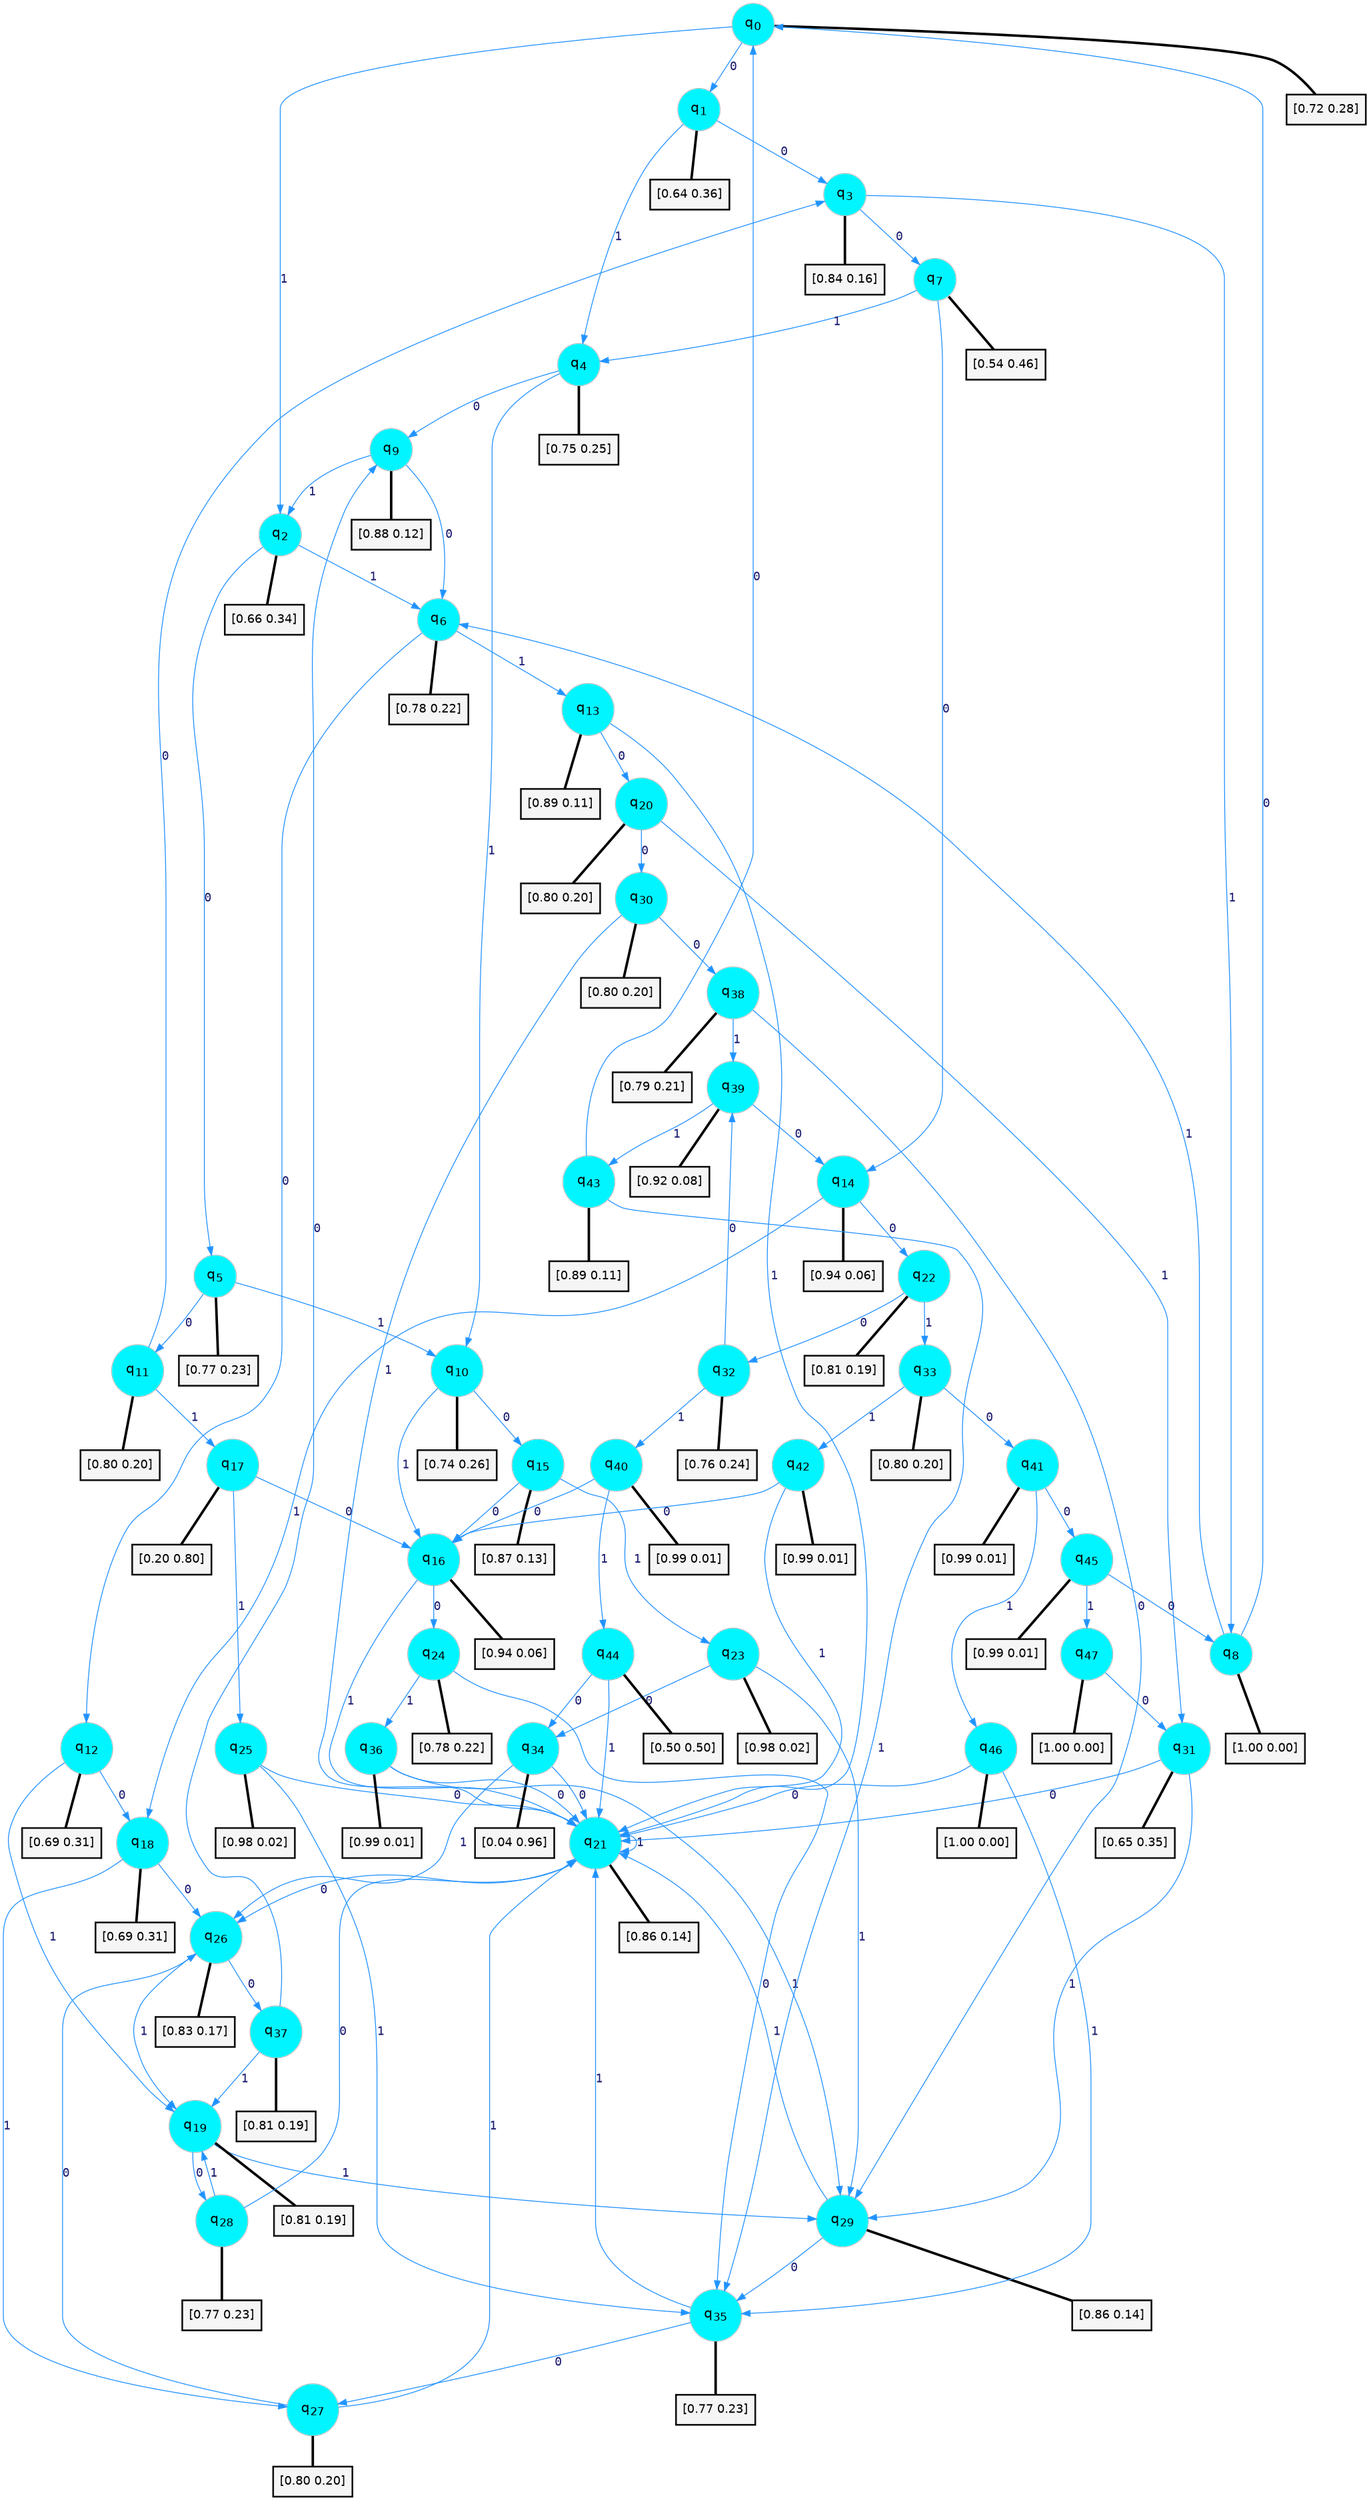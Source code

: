 digraph G {
graph [
bgcolor=transparent, dpi=300, rankdir=TD, size="40,25"];
node [
color=gray, fillcolor=turquoise1, fontcolor=black, fontname=Helvetica, fontsize=16, fontweight=bold, shape=circle, style=filled];
edge [
arrowsize=1, color=dodgerblue1, fontcolor=midnightblue, fontname=courier, fontweight=bold, penwidth=1, style=solid, weight=20];
0[label=<q<SUB>0</SUB>>];
1[label=<q<SUB>1</SUB>>];
2[label=<q<SUB>2</SUB>>];
3[label=<q<SUB>3</SUB>>];
4[label=<q<SUB>4</SUB>>];
5[label=<q<SUB>5</SUB>>];
6[label=<q<SUB>6</SUB>>];
7[label=<q<SUB>7</SUB>>];
8[label=<q<SUB>8</SUB>>];
9[label=<q<SUB>9</SUB>>];
10[label=<q<SUB>10</SUB>>];
11[label=<q<SUB>11</SUB>>];
12[label=<q<SUB>12</SUB>>];
13[label=<q<SUB>13</SUB>>];
14[label=<q<SUB>14</SUB>>];
15[label=<q<SUB>15</SUB>>];
16[label=<q<SUB>16</SUB>>];
17[label=<q<SUB>17</SUB>>];
18[label=<q<SUB>18</SUB>>];
19[label=<q<SUB>19</SUB>>];
20[label=<q<SUB>20</SUB>>];
21[label=<q<SUB>21</SUB>>];
22[label=<q<SUB>22</SUB>>];
23[label=<q<SUB>23</SUB>>];
24[label=<q<SUB>24</SUB>>];
25[label=<q<SUB>25</SUB>>];
26[label=<q<SUB>26</SUB>>];
27[label=<q<SUB>27</SUB>>];
28[label=<q<SUB>28</SUB>>];
29[label=<q<SUB>29</SUB>>];
30[label=<q<SUB>30</SUB>>];
31[label=<q<SUB>31</SUB>>];
32[label=<q<SUB>32</SUB>>];
33[label=<q<SUB>33</SUB>>];
34[label=<q<SUB>34</SUB>>];
35[label=<q<SUB>35</SUB>>];
36[label=<q<SUB>36</SUB>>];
37[label=<q<SUB>37</SUB>>];
38[label=<q<SUB>38</SUB>>];
39[label=<q<SUB>39</SUB>>];
40[label=<q<SUB>40</SUB>>];
41[label=<q<SUB>41</SUB>>];
42[label=<q<SUB>42</SUB>>];
43[label=<q<SUB>43</SUB>>];
44[label=<q<SUB>44</SUB>>];
45[label=<q<SUB>45</SUB>>];
46[label=<q<SUB>46</SUB>>];
47[label=<q<SUB>47</SUB>>];
48[label="[0.72 0.28]", shape=box,fontcolor=black, fontname=Helvetica, fontsize=14, penwidth=2, fillcolor=whitesmoke,color=black];
49[label="[0.64 0.36]", shape=box,fontcolor=black, fontname=Helvetica, fontsize=14, penwidth=2, fillcolor=whitesmoke,color=black];
50[label="[0.66 0.34]", shape=box,fontcolor=black, fontname=Helvetica, fontsize=14, penwidth=2, fillcolor=whitesmoke,color=black];
51[label="[0.84 0.16]", shape=box,fontcolor=black, fontname=Helvetica, fontsize=14, penwidth=2, fillcolor=whitesmoke,color=black];
52[label="[0.75 0.25]", shape=box,fontcolor=black, fontname=Helvetica, fontsize=14, penwidth=2, fillcolor=whitesmoke,color=black];
53[label="[0.77 0.23]", shape=box,fontcolor=black, fontname=Helvetica, fontsize=14, penwidth=2, fillcolor=whitesmoke,color=black];
54[label="[0.78 0.22]", shape=box,fontcolor=black, fontname=Helvetica, fontsize=14, penwidth=2, fillcolor=whitesmoke,color=black];
55[label="[0.54 0.46]", shape=box,fontcolor=black, fontname=Helvetica, fontsize=14, penwidth=2, fillcolor=whitesmoke,color=black];
56[label="[1.00 0.00]", shape=box,fontcolor=black, fontname=Helvetica, fontsize=14, penwidth=2, fillcolor=whitesmoke,color=black];
57[label="[0.88 0.12]", shape=box,fontcolor=black, fontname=Helvetica, fontsize=14, penwidth=2, fillcolor=whitesmoke,color=black];
58[label="[0.74 0.26]", shape=box,fontcolor=black, fontname=Helvetica, fontsize=14, penwidth=2, fillcolor=whitesmoke,color=black];
59[label="[0.80 0.20]", shape=box,fontcolor=black, fontname=Helvetica, fontsize=14, penwidth=2, fillcolor=whitesmoke,color=black];
60[label="[0.69 0.31]", shape=box,fontcolor=black, fontname=Helvetica, fontsize=14, penwidth=2, fillcolor=whitesmoke,color=black];
61[label="[0.89 0.11]", shape=box,fontcolor=black, fontname=Helvetica, fontsize=14, penwidth=2, fillcolor=whitesmoke,color=black];
62[label="[0.94 0.06]", shape=box,fontcolor=black, fontname=Helvetica, fontsize=14, penwidth=2, fillcolor=whitesmoke,color=black];
63[label="[0.87 0.13]", shape=box,fontcolor=black, fontname=Helvetica, fontsize=14, penwidth=2, fillcolor=whitesmoke,color=black];
64[label="[0.94 0.06]", shape=box,fontcolor=black, fontname=Helvetica, fontsize=14, penwidth=2, fillcolor=whitesmoke,color=black];
65[label="[0.20 0.80]", shape=box,fontcolor=black, fontname=Helvetica, fontsize=14, penwidth=2, fillcolor=whitesmoke,color=black];
66[label="[0.69 0.31]", shape=box,fontcolor=black, fontname=Helvetica, fontsize=14, penwidth=2, fillcolor=whitesmoke,color=black];
67[label="[0.81 0.19]", shape=box,fontcolor=black, fontname=Helvetica, fontsize=14, penwidth=2, fillcolor=whitesmoke,color=black];
68[label="[0.80 0.20]", shape=box,fontcolor=black, fontname=Helvetica, fontsize=14, penwidth=2, fillcolor=whitesmoke,color=black];
69[label="[0.86 0.14]", shape=box,fontcolor=black, fontname=Helvetica, fontsize=14, penwidth=2, fillcolor=whitesmoke,color=black];
70[label="[0.81 0.19]", shape=box,fontcolor=black, fontname=Helvetica, fontsize=14, penwidth=2, fillcolor=whitesmoke,color=black];
71[label="[0.98 0.02]", shape=box,fontcolor=black, fontname=Helvetica, fontsize=14, penwidth=2, fillcolor=whitesmoke,color=black];
72[label="[0.78 0.22]", shape=box,fontcolor=black, fontname=Helvetica, fontsize=14, penwidth=2, fillcolor=whitesmoke,color=black];
73[label="[0.98 0.02]", shape=box,fontcolor=black, fontname=Helvetica, fontsize=14, penwidth=2, fillcolor=whitesmoke,color=black];
74[label="[0.83 0.17]", shape=box,fontcolor=black, fontname=Helvetica, fontsize=14, penwidth=2, fillcolor=whitesmoke,color=black];
75[label="[0.80 0.20]", shape=box,fontcolor=black, fontname=Helvetica, fontsize=14, penwidth=2, fillcolor=whitesmoke,color=black];
76[label="[0.77 0.23]", shape=box,fontcolor=black, fontname=Helvetica, fontsize=14, penwidth=2, fillcolor=whitesmoke,color=black];
77[label="[0.86 0.14]", shape=box,fontcolor=black, fontname=Helvetica, fontsize=14, penwidth=2, fillcolor=whitesmoke,color=black];
78[label="[0.80 0.20]", shape=box,fontcolor=black, fontname=Helvetica, fontsize=14, penwidth=2, fillcolor=whitesmoke,color=black];
79[label="[0.65 0.35]", shape=box,fontcolor=black, fontname=Helvetica, fontsize=14, penwidth=2, fillcolor=whitesmoke,color=black];
80[label="[0.76 0.24]", shape=box,fontcolor=black, fontname=Helvetica, fontsize=14, penwidth=2, fillcolor=whitesmoke,color=black];
81[label="[0.80 0.20]", shape=box,fontcolor=black, fontname=Helvetica, fontsize=14, penwidth=2, fillcolor=whitesmoke,color=black];
82[label="[0.04 0.96]", shape=box,fontcolor=black, fontname=Helvetica, fontsize=14, penwidth=2, fillcolor=whitesmoke,color=black];
83[label="[0.77 0.23]", shape=box,fontcolor=black, fontname=Helvetica, fontsize=14, penwidth=2, fillcolor=whitesmoke,color=black];
84[label="[0.99 0.01]", shape=box,fontcolor=black, fontname=Helvetica, fontsize=14, penwidth=2, fillcolor=whitesmoke,color=black];
85[label="[0.81 0.19]", shape=box,fontcolor=black, fontname=Helvetica, fontsize=14, penwidth=2, fillcolor=whitesmoke,color=black];
86[label="[0.79 0.21]", shape=box,fontcolor=black, fontname=Helvetica, fontsize=14, penwidth=2, fillcolor=whitesmoke,color=black];
87[label="[0.92 0.08]", shape=box,fontcolor=black, fontname=Helvetica, fontsize=14, penwidth=2, fillcolor=whitesmoke,color=black];
88[label="[0.99 0.01]", shape=box,fontcolor=black, fontname=Helvetica, fontsize=14, penwidth=2, fillcolor=whitesmoke,color=black];
89[label="[0.99 0.01]", shape=box,fontcolor=black, fontname=Helvetica, fontsize=14, penwidth=2, fillcolor=whitesmoke,color=black];
90[label="[0.99 0.01]", shape=box,fontcolor=black, fontname=Helvetica, fontsize=14, penwidth=2, fillcolor=whitesmoke,color=black];
91[label="[0.89 0.11]", shape=box,fontcolor=black, fontname=Helvetica, fontsize=14, penwidth=2, fillcolor=whitesmoke,color=black];
92[label="[0.50 0.50]", shape=box,fontcolor=black, fontname=Helvetica, fontsize=14, penwidth=2, fillcolor=whitesmoke,color=black];
93[label="[0.99 0.01]", shape=box,fontcolor=black, fontname=Helvetica, fontsize=14, penwidth=2, fillcolor=whitesmoke,color=black];
94[label="[1.00 0.00]", shape=box,fontcolor=black, fontname=Helvetica, fontsize=14, penwidth=2, fillcolor=whitesmoke,color=black];
95[label="[1.00 0.00]", shape=box,fontcolor=black, fontname=Helvetica, fontsize=14, penwidth=2, fillcolor=whitesmoke,color=black];
0->1 [label=0];
0->2 [label=1];
0->48 [arrowhead=none, penwidth=3,color=black];
1->3 [label=0];
1->4 [label=1];
1->49 [arrowhead=none, penwidth=3,color=black];
2->5 [label=0];
2->6 [label=1];
2->50 [arrowhead=none, penwidth=3,color=black];
3->7 [label=0];
3->8 [label=1];
3->51 [arrowhead=none, penwidth=3,color=black];
4->9 [label=0];
4->10 [label=1];
4->52 [arrowhead=none, penwidth=3,color=black];
5->11 [label=0];
5->10 [label=1];
5->53 [arrowhead=none, penwidth=3,color=black];
6->12 [label=0];
6->13 [label=1];
6->54 [arrowhead=none, penwidth=3,color=black];
7->14 [label=0];
7->4 [label=1];
7->55 [arrowhead=none, penwidth=3,color=black];
8->0 [label=0];
8->6 [label=1];
8->56 [arrowhead=none, penwidth=3,color=black];
9->6 [label=0];
9->2 [label=1];
9->57 [arrowhead=none, penwidth=3,color=black];
10->15 [label=0];
10->16 [label=1];
10->58 [arrowhead=none, penwidth=3,color=black];
11->3 [label=0];
11->17 [label=1];
11->59 [arrowhead=none, penwidth=3,color=black];
12->18 [label=0];
12->19 [label=1];
12->60 [arrowhead=none, penwidth=3,color=black];
13->20 [label=0];
13->21 [label=1];
13->61 [arrowhead=none, penwidth=3,color=black];
14->22 [label=0];
14->18 [label=1];
14->62 [arrowhead=none, penwidth=3,color=black];
15->16 [label=0];
15->23 [label=1];
15->63 [arrowhead=none, penwidth=3,color=black];
16->24 [label=0];
16->21 [label=1];
16->64 [arrowhead=none, penwidth=3,color=black];
17->16 [label=0];
17->25 [label=1];
17->65 [arrowhead=none, penwidth=3,color=black];
18->26 [label=0];
18->27 [label=1];
18->66 [arrowhead=none, penwidth=3,color=black];
19->28 [label=0];
19->29 [label=1];
19->67 [arrowhead=none, penwidth=3,color=black];
20->30 [label=0];
20->31 [label=1];
20->68 [arrowhead=none, penwidth=3,color=black];
21->26 [label=0];
21->21 [label=1];
21->69 [arrowhead=none, penwidth=3,color=black];
22->32 [label=0];
22->33 [label=1];
22->70 [arrowhead=none, penwidth=3,color=black];
23->34 [label=0];
23->29 [label=1];
23->71 [arrowhead=none, penwidth=3,color=black];
24->35 [label=0];
24->36 [label=1];
24->72 [arrowhead=none, penwidth=3,color=black];
25->21 [label=0];
25->35 [label=1];
25->73 [arrowhead=none, penwidth=3,color=black];
26->37 [label=0];
26->19 [label=1];
26->74 [arrowhead=none, penwidth=3,color=black];
27->26 [label=0];
27->21 [label=1];
27->75 [arrowhead=none, penwidth=3,color=black];
28->21 [label=0];
28->19 [label=1];
28->76 [arrowhead=none, penwidth=3,color=black];
29->35 [label=0];
29->21 [label=1];
29->77 [arrowhead=none, penwidth=3,color=black];
30->38 [label=0];
30->21 [label=1];
30->78 [arrowhead=none, penwidth=3,color=black];
31->21 [label=0];
31->29 [label=1];
31->79 [arrowhead=none, penwidth=3,color=black];
32->39 [label=0];
32->40 [label=1];
32->80 [arrowhead=none, penwidth=3,color=black];
33->41 [label=0];
33->42 [label=1];
33->81 [arrowhead=none, penwidth=3,color=black];
34->21 [label=0];
34->26 [label=1];
34->82 [arrowhead=none, penwidth=3,color=black];
35->27 [label=0];
35->21 [label=1];
35->83 [arrowhead=none, penwidth=3,color=black];
36->21 [label=0];
36->29 [label=1];
36->84 [arrowhead=none, penwidth=3,color=black];
37->9 [label=0];
37->19 [label=1];
37->85 [arrowhead=none, penwidth=3,color=black];
38->29 [label=0];
38->39 [label=1];
38->86 [arrowhead=none, penwidth=3,color=black];
39->14 [label=0];
39->43 [label=1];
39->87 [arrowhead=none, penwidth=3,color=black];
40->16 [label=0];
40->44 [label=1];
40->88 [arrowhead=none, penwidth=3,color=black];
41->45 [label=0];
41->46 [label=1];
41->89 [arrowhead=none, penwidth=3,color=black];
42->16 [label=0];
42->21 [label=1];
42->90 [arrowhead=none, penwidth=3,color=black];
43->0 [label=0];
43->35 [label=1];
43->91 [arrowhead=none, penwidth=3,color=black];
44->34 [label=0];
44->21 [label=1];
44->92 [arrowhead=none, penwidth=3,color=black];
45->8 [label=0];
45->47 [label=1];
45->93 [arrowhead=none, penwidth=3,color=black];
46->21 [label=0];
46->35 [label=1];
46->94 [arrowhead=none, penwidth=3,color=black];
47->31 [label=0];
47->95 [arrowhead=none, penwidth=3,color=black];
}
